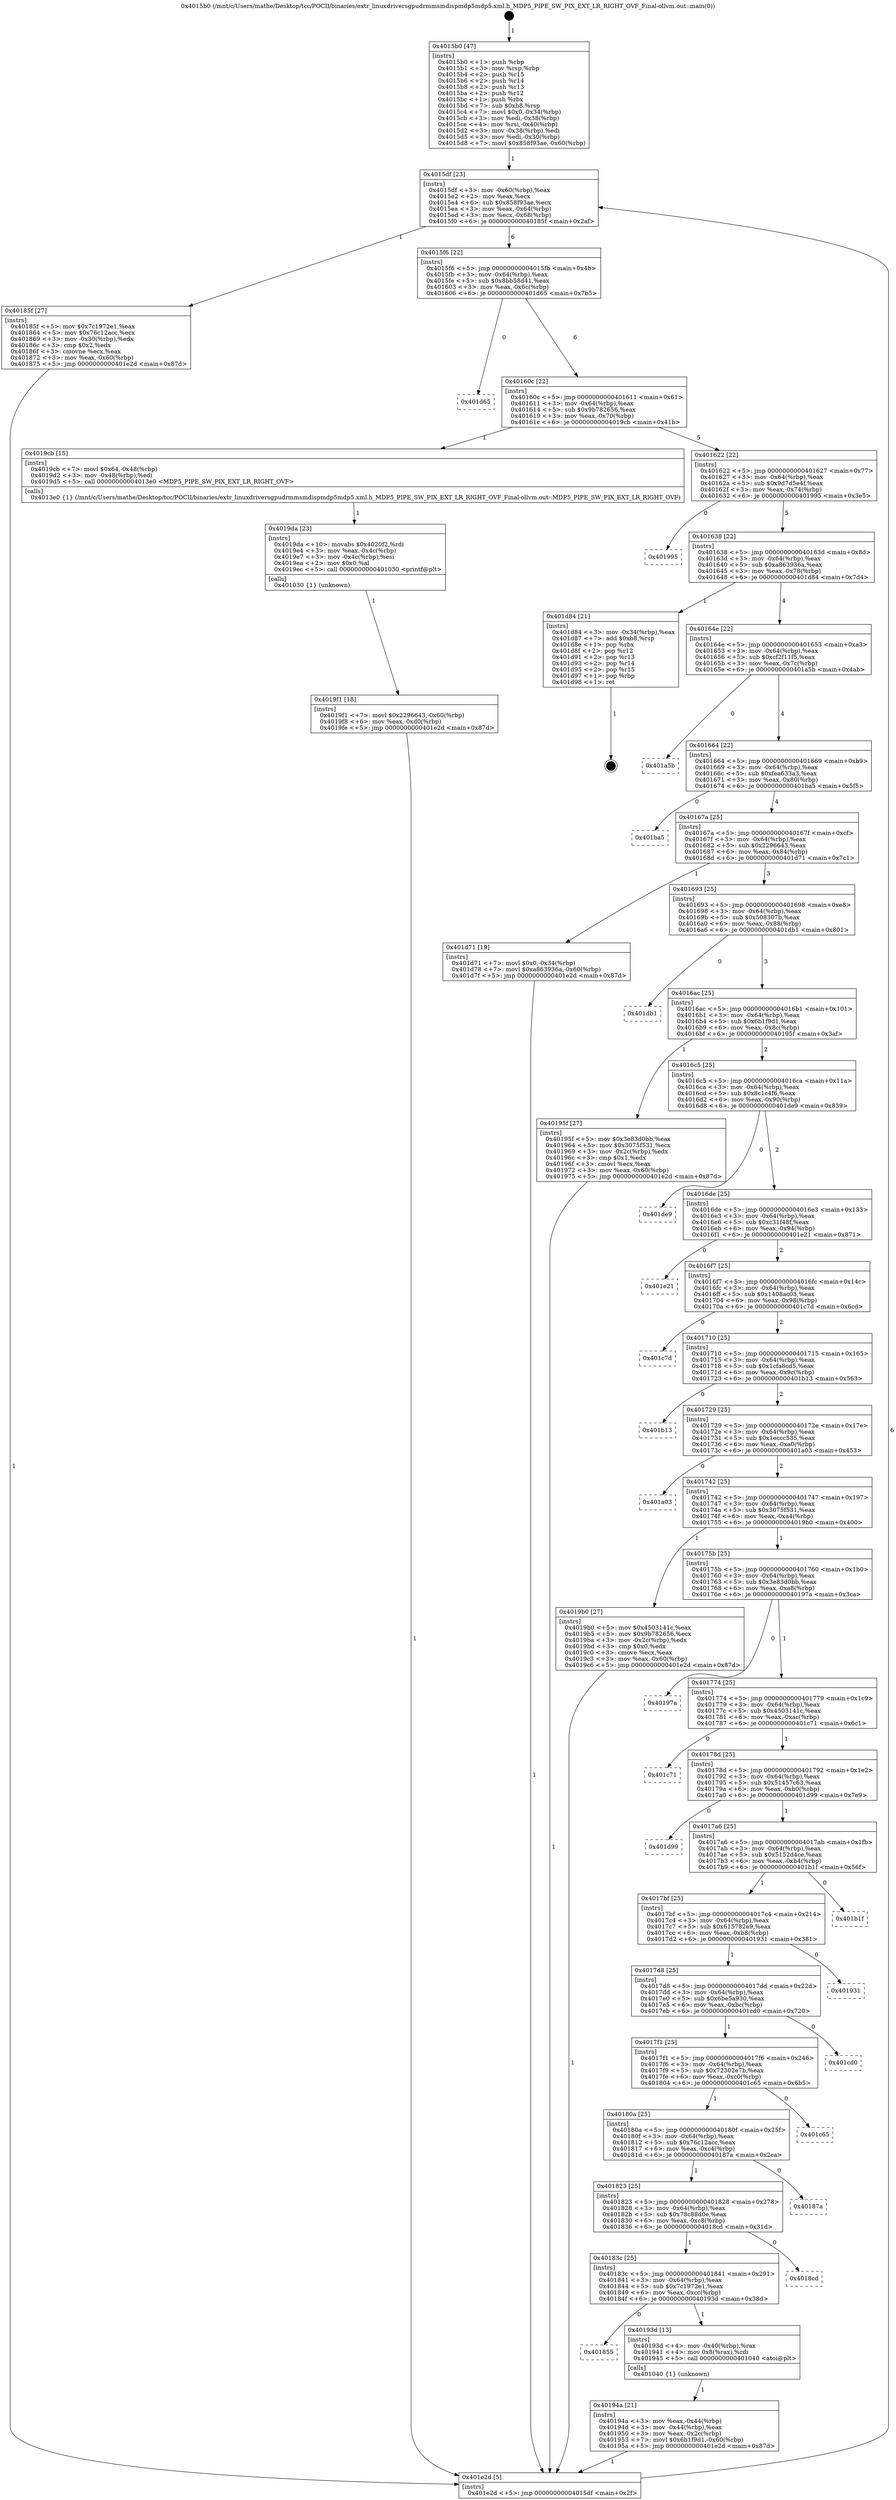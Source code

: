 digraph "0x4015b0" {
  label = "0x4015b0 (/mnt/c/Users/mathe/Desktop/tcc/POCII/binaries/extr_linuxdriversgpudrmmsmdispmdp5mdp5.xml.h_MDP5_PIPE_SW_PIX_EXT_LR_RIGHT_OVF_Final-ollvm.out::main(0))"
  labelloc = "t"
  node[shape=record]

  Entry [label="",width=0.3,height=0.3,shape=circle,fillcolor=black,style=filled]
  "0x4015df" [label="{
     0x4015df [23]\l
     | [instrs]\l
     &nbsp;&nbsp;0x4015df \<+3\>: mov -0x60(%rbp),%eax\l
     &nbsp;&nbsp;0x4015e2 \<+2\>: mov %eax,%ecx\l
     &nbsp;&nbsp;0x4015e4 \<+6\>: sub $0x858f93ae,%ecx\l
     &nbsp;&nbsp;0x4015ea \<+3\>: mov %eax,-0x64(%rbp)\l
     &nbsp;&nbsp;0x4015ed \<+3\>: mov %ecx,-0x68(%rbp)\l
     &nbsp;&nbsp;0x4015f0 \<+6\>: je 000000000040185f \<main+0x2af\>\l
  }"]
  "0x40185f" [label="{
     0x40185f [27]\l
     | [instrs]\l
     &nbsp;&nbsp;0x40185f \<+5\>: mov $0x7c1972e1,%eax\l
     &nbsp;&nbsp;0x401864 \<+5\>: mov $0x76c12acc,%ecx\l
     &nbsp;&nbsp;0x401869 \<+3\>: mov -0x30(%rbp),%edx\l
     &nbsp;&nbsp;0x40186c \<+3\>: cmp $0x2,%edx\l
     &nbsp;&nbsp;0x40186f \<+3\>: cmovne %ecx,%eax\l
     &nbsp;&nbsp;0x401872 \<+3\>: mov %eax,-0x60(%rbp)\l
     &nbsp;&nbsp;0x401875 \<+5\>: jmp 0000000000401e2d \<main+0x87d\>\l
  }"]
  "0x4015f6" [label="{
     0x4015f6 [22]\l
     | [instrs]\l
     &nbsp;&nbsp;0x4015f6 \<+5\>: jmp 00000000004015fb \<main+0x4b\>\l
     &nbsp;&nbsp;0x4015fb \<+3\>: mov -0x64(%rbp),%eax\l
     &nbsp;&nbsp;0x4015fe \<+5\>: sub $0x8bb58d41,%eax\l
     &nbsp;&nbsp;0x401603 \<+3\>: mov %eax,-0x6c(%rbp)\l
     &nbsp;&nbsp;0x401606 \<+6\>: je 0000000000401d65 \<main+0x7b5\>\l
  }"]
  "0x401e2d" [label="{
     0x401e2d [5]\l
     | [instrs]\l
     &nbsp;&nbsp;0x401e2d \<+5\>: jmp 00000000004015df \<main+0x2f\>\l
  }"]
  "0x4015b0" [label="{
     0x4015b0 [47]\l
     | [instrs]\l
     &nbsp;&nbsp;0x4015b0 \<+1\>: push %rbp\l
     &nbsp;&nbsp;0x4015b1 \<+3\>: mov %rsp,%rbp\l
     &nbsp;&nbsp;0x4015b4 \<+2\>: push %r15\l
     &nbsp;&nbsp;0x4015b6 \<+2\>: push %r14\l
     &nbsp;&nbsp;0x4015b8 \<+2\>: push %r13\l
     &nbsp;&nbsp;0x4015ba \<+2\>: push %r12\l
     &nbsp;&nbsp;0x4015bc \<+1\>: push %rbx\l
     &nbsp;&nbsp;0x4015bd \<+7\>: sub $0xb8,%rsp\l
     &nbsp;&nbsp;0x4015c4 \<+7\>: movl $0x0,-0x34(%rbp)\l
     &nbsp;&nbsp;0x4015cb \<+3\>: mov %edi,-0x38(%rbp)\l
     &nbsp;&nbsp;0x4015ce \<+4\>: mov %rsi,-0x40(%rbp)\l
     &nbsp;&nbsp;0x4015d2 \<+3\>: mov -0x38(%rbp),%edi\l
     &nbsp;&nbsp;0x4015d5 \<+3\>: mov %edi,-0x30(%rbp)\l
     &nbsp;&nbsp;0x4015d8 \<+7\>: movl $0x858f93ae,-0x60(%rbp)\l
  }"]
  Exit [label="",width=0.3,height=0.3,shape=circle,fillcolor=black,style=filled,peripheries=2]
  "0x401d65" [label="{
     0x401d65\l
  }", style=dashed]
  "0x40160c" [label="{
     0x40160c [22]\l
     | [instrs]\l
     &nbsp;&nbsp;0x40160c \<+5\>: jmp 0000000000401611 \<main+0x61\>\l
     &nbsp;&nbsp;0x401611 \<+3\>: mov -0x64(%rbp),%eax\l
     &nbsp;&nbsp;0x401614 \<+5\>: sub $0x9b782656,%eax\l
     &nbsp;&nbsp;0x401619 \<+3\>: mov %eax,-0x70(%rbp)\l
     &nbsp;&nbsp;0x40161c \<+6\>: je 00000000004019cb \<main+0x41b\>\l
  }"]
  "0x4019f1" [label="{
     0x4019f1 [18]\l
     | [instrs]\l
     &nbsp;&nbsp;0x4019f1 \<+7\>: movl $0x2296643,-0x60(%rbp)\l
     &nbsp;&nbsp;0x4019f8 \<+6\>: mov %eax,-0xd0(%rbp)\l
     &nbsp;&nbsp;0x4019fe \<+5\>: jmp 0000000000401e2d \<main+0x87d\>\l
  }"]
  "0x4019cb" [label="{
     0x4019cb [15]\l
     | [instrs]\l
     &nbsp;&nbsp;0x4019cb \<+7\>: movl $0x64,-0x48(%rbp)\l
     &nbsp;&nbsp;0x4019d2 \<+3\>: mov -0x48(%rbp),%edi\l
     &nbsp;&nbsp;0x4019d5 \<+5\>: call 00000000004013e0 \<MDP5_PIPE_SW_PIX_EXT_LR_RIGHT_OVF\>\l
     | [calls]\l
     &nbsp;&nbsp;0x4013e0 \{1\} (/mnt/c/Users/mathe/Desktop/tcc/POCII/binaries/extr_linuxdriversgpudrmmsmdispmdp5mdp5.xml.h_MDP5_PIPE_SW_PIX_EXT_LR_RIGHT_OVF_Final-ollvm.out::MDP5_PIPE_SW_PIX_EXT_LR_RIGHT_OVF)\l
  }"]
  "0x401622" [label="{
     0x401622 [22]\l
     | [instrs]\l
     &nbsp;&nbsp;0x401622 \<+5\>: jmp 0000000000401627 \<main+0x77\>\l
     &nbsp;&nbsp;0x401627 \<+3\>: mov -0x64(%rbp),%eax\l
     &nbsp;&nbsp;0x40162a \<+5\>: sub $0x9d7d5e4f,%eax\l
     &nbsp;&nbsp;0x40162f \<+3\>: mov %eax,-0x74(%rbp)\l
     &nbsp;&nbsp;0x401632 \<+6\>: je 0000000000401995 \<main+0x3e5\>\l
  }"]
  "0x4019da" [label="{
     0x4019da [23]\l
     | [instrs]\l
     &nbsp;&nbsp;0x4019da \<+10\>: movabs $0x4020f2,%rdi\l
     &nbsp;&nbsp;0x4019e4 \<+3\>: mov %eax,-0x4c(%rbp)\l
     &nbsp;&nbsp;0x4019e7 \<+3\>: mov -0x4c(%rbp),%esi\l
     &nbsp;&nbsp;0x4019ea \<+2\>: mov $0x0,%al\l
     &nbsp;&nbsp;0x4019ec \<+5\>: call 0000000000401030 \<printf@plt\>\l
     | [calls]\l
     &nbsp;&nbsp;0x401030 \{1\} (unknown)\l
  }"]
  "0x401995" [label="{
     0x401995\l
  }", style=dashed]
  "0x401638" [label="{
     0x401638 [22]\l
     | [instrs]\l
     &nbsp;&nbsp;0x401638 \<+5\>: jmp 000000000040163d \<main+0x8d\>\l
     &nbsp;&nbsp;0x40163d \<+3\>: mov -0x64(%rbp),%eax\l
     &nbsp;&nbsp;0x401640 \<+5\>: sub $0xa863936a,%eax\l
     &nbsp;&nbsp;0x401645 \<+3\>: mov %eax,-0x78(%rbp)\l
     &nbsp;&nbsp;0x401648 \<+6\>: je 0000000000401d84 \<main+0x7d4\>\l
  }"]
  "0x40194a" [label="{
     0x40194a [21]\l
     | [instrs]\l
     &nbsp;&nbsp;0x40194a \<+3\>: mov %eax,-0x44(%rbp)\l
     &nbsp;&nbsp;0x40194d \<+3\>: mov -0x44(%rbp),%eax\l
     &nbsp;&nbsp;0x401950 \<+3\>: mov %eax,-0x2c(%rbp)\l
     &nbsp;&nbsp;0x401953 \<+7\>: movl $0x6b1f9d1,-0x60(%rbp)\l
     &nbsp;&nbsp;0x40195a \<+5\>: jmp 0000000000401e2d \<main+0x87d\>\l
  }"]
  "0x401d84" [label="{
     0x401d84 [21]\l
     | [instrs]\l
     &nbsp;&nbsp;0x401d84 \<+3\>: mov -0x34(%rbp),%eax\l
     &nbsp;&nbsp;0x401d87 \<+7\>: add $0xb8,%rsp\l
     &nbsp;&nbsp;0x401d8e \<+1\>: pop %rbx\l
     &nbsp;&nbsp;0x401d8f \<+2\>: pop %r12\l
     &nbsp;&nbsp;0x401d91 \<+2\>: pop %r13\l
     &nbsp;&nbsp;0x401d93 \<+2\>: pop %r14\l
     &nbsp;&nbsp;0x401d95 \<+2\>: pop %r15\l
     &nbsp;&nbsp;0x401d97 \<+1\>: pop %rbp\l
     &nbsp;&nbsp;0x401d98 \<+1\>: ret\l
  }"]
  "0x40164e" [label="{
     0x40164e [22]\l
     | [instrs]\l
     &nbsp;&nbsp;0x40164e \<+5\>: jmp 0000000000401653 \<main+0xa3\>\l
     &nbsp;&nbsp;0x401653 \<+3\>: mov -0x64(%rbp),%eax\l
     &nbsp;&nbsp;0x401656 \<+5\>: sub $0xcf2f11f5,%eax\l
     &nbsp;&nbsp;0x40165b \<+3\>: mov %eax,-0x7c(%rbp)\l
     &nbsp;&nbsp;0x40165e \<+6\>: je 0000000000401a5b \<main+0x4ab\>\l
  }"]
  "0x401855" [label="{
     0x401855\l
  }", style=dashed]
  "0x401a5b" [label="{
     0x401a5b\l
  }", style=dashed]
  "0x401664" [label="{
     0x401664 [22]\l
     | [instrs]\l
     &nbsp;&nbsp;0x401664 \<+5\>: jmp 0000000000401669 \<main+0xb9\>\l
     &nbsp;&nbsp;0x401669 \<+3\>: mov -0x64(%rbp),%eax\l
     &nbsp;&nbsp;0x40166c \<+5\>: sub $0xfea633a3,%eax\l
     &nbsp;&nbsp;0x401671 \<+3\>: mov %eax,-0x80(%rbp)\l
     &nbsp;&nbsp;0x401674 \<+6\>: je 0000000000401ba5 \<main+0x5f5\>\l
  }"]
  "0x40193d" [label="{
     0x40193d [13]\l
     | [instrs]\l
     &nbsp;&nbsp;0x40193d \<+4\>: mov -0x40(%rbp),%rax\l
     &nbsp;&nbsp;0x401941 \<+4\>: mov 0x8(%rax),%rdi\l
     &nbsp;&nbsp;0x401945 \<+5\>: call 0000000000401040 \<atoi@plt\>\l
     | [calls]\l
     &nbsp;&nbsp;0x401040 \{1\} (unknown)\l
  }"]
  "0x401ba5" [label="{
     0x401ba5\l
  }", style=dashed]
  "0x40167a" [label="{
     0x40167a [25]\l
     | [instrs]\l
     &nbsp;&nbsp;0x40167a \<+5\>: jmp 000000000040167f \<main+0xcf\>\l
     &nbsp;&nbsp;0x40167f \<+3\>: mov -0x64(%rbp),%eax\l
     &nbsp;&nbsp;0x401682 \<+5\>: sub $0x2296643,%eax\l
     &nbsp;&nbsp;0x401687 \<+6\>: mov %eax,-0x84(%rbp)\l
     &nbsp;&nbsp;0x40168d \<+6\>: je 0000000000401d71 \<main+0x7c1\>\l
  }"]
  "0x40183c" [label="{
     0x40183c [25]\l
     | [instrs]\l
     &nbsp;&nbsp;0x40183c \<+5\>: jmp 0000000000401841 \<main+0x291\>\l
     &nbsp;&nbsp;0x401841 \<+3\>: mov -0x64(%rbp),%eax\l
     &nbsp;&nbsp;0x401844 \<+5\>: sub $0x7c1972e1,%eax\l
     &nbsp;&nbsp;0x401849 \<+6\>: mov %eax,-0xcc(%rbp)\l
     &nbsp;&nbsp;0x40184f \<+6\>: je 000000000040193d \<main+0x38d\>\l
  }"]
  "0x401d71" [label="{
     0x401d71 [19]\l
     | [instrs]\l
     &nbsp;&nbsp;0x401d71 \<+7\>: movl $0x0,-0x34(%rbp)\l
     &nbsp;&nbsp;0x401d78 \<+7\>: movl $0xa863936a,-0x60(%rbp)\l
     &nbsp;&nbsp;0x401d7f \<+5\>: jmp 0000000000401e2d \<main+0x87d\>\l
  }"]
  "0x401693" [label="{
     0x401693 [25]\l
     | [instrs]\l
     &nbsp;&nbsp;0x401693 \<+5\>: jmp 0000000000401698 \<main+0xe8\>\l
     &nbsp;&nbsp;0x401698 \<+3\>: mov -0x64(%rbp),%eax\l
     &nbsp;&nbsp;0x40169b \<+5\>: sub $0x508307b,%eax\l
     &nbsp;&nbsp;0x4016a0 \<+6\>: mov %eax,-0x88(%rbp)\l
     &nbsp;&nbsp;0x4016a6 \<+6\>: je 0000000000401db1 \<main+0x801\>\l
  }"]
  "0x4018cd" [label="{
     0x4018cd\l
  }", style=dashed]
  "0x401db1" [label="{
     0x401db1\l
  }", style=dashed]
  "0x4016ac" [label="{
     0x4016ac [25]\l
     | [instrs]\l
     &nbsp;&nbsp;0x4016ac \<+5\>: jmp 00000000004016b1 \<main+0x101\>\l
     &nbsp;&nbsp;0x4016b1 \<+3\>: mov -0x64(%rbp),%eax\l
     &nbsp;&nbsp;0x4016b4 \<+5\>: sub $0x6b1f9d1,%eax\l
     &nbsp;&nbsp;0x4016b9 \<+6\>: mov %eax,-0x8c(%rbp)\l
     &nbsp;&nbsp;0x4016bf \<+6\>: je 000000000040195f \<main+0x3af\>\l
  }"]
  "0x401823" [label="{
     0x401823 [25]\l
     | [instrs]\l
     &nbsp;&nbsp;0x401823 \<+5\>: jmp 0000000000401828 \<main+0x278\>\l
     &nbsp;&nbsp;0x401828 \<+3\>: mov -0x64(%rbp),%eax\l
     &nbsp;&nbsp;0x40182b \<+5\>: sub $0x78c88d0e,%eax\l
     &nbsp;&nbsp;0x401830 \<+6\>: mov %eax,-0xc8(%rbp)\l
     &nbsp;&nbsp;0x401836 \<+6\>: je 00000000004018cd \<main+0x31d\>\l
  }"]
  "0x40195f" [label="{
     0x40195f [27]\l
     | [instrs]\l
     &nbsp;&nbsp;0x40195f \<+5\>: mov $0x3e83d0bb,%eax\l
     &nbsp;&nbsp;0x401964 \<+5\>: mov $0x3075f531,%ecx\l
     &nbsp;&nbsp;0x401969 \<+3\>: mov -0x2c(%rbp),%edx\l
     &nbsp;&nbsp;0x40196c \<+3\>: cmp $0x1,%edx\l
     &nbsp;&nbsp;0x40196f \<+3\>: cmovl %ecx,%eax\l
     &nbsp;&nbsp;0x401972 \<+3\>: mov %eax,-0x60(%rbp)\l
     &nbsp;&nbsp;0x401975 \<+5\>: jmp 0000000000401e2d \<main+0x87d\>\l
  }"]
  "0x4016c5" [label="{
     0x4016c5 [25]\l
     | [instrs]\l
     &nbsp;&nbsp;0x4016c5 \<+5\>: jmp 00000000004016ca \<main+0x11a\>\l
     &nbsp;&nbsp;0x4016ca \<+3\>: mov -0x64(%rbp),%eax\l
     &nbsp;&nbsp;0x4016cd \<+5\>: sub $0x8c1c4f6,%eax\l
     &nbsp;&nbsp;0x4016d2 \<+6\>: mov %eax,-0x90(%rbp)\l
     &nbsp;&nbsp;0x4016d8 \<+6\>: je 0000000000401de9 \<main+0x839\>\l
  }"]
  "0x40187a" [label="{
     0x40187a\l
  }", style=dashed]
  "0x401de9" [label="{
     0x401de9\l
  }", style=dashed]
  "0x4016de" [label="{
     0x4016de [25]\l
     | [instrs]\l
     &nbsp;&nbsp;0x4016de \<+5\>: jmp 00000000004016e3 \<main+0x133\>\l
     &nbsp;&nbsp;0x4016e3 \<+3\>: mov -0x64(%rbp),%eax\l
     &nbsp;&nbsp;0x4016e6 \<+5\>: sub $0xc31f48f,%eax\l
     &nbsp;&nbsp;0x4016eb \<+6\>: mov %eax,-0x94(%rbp)\l
     &nbsp;&nbsp;0x4016f1 \<+6\>: je 0000000000401e21 \<main+0x871\>\l
  }"]
  "0x40180a" [label="{
     0x40180a [25]\l
     | [instrs]\l
     &nbsp;&nbsp;0x40180a \<+5\>: jmp 000000000040180f \<main+0x25f\>\l
     &nbsp;&nbsp;0x40180f \<+3\>: mov -0x64(%rbp),%eax\l
     &nbsp;&nbsp;0x401812 \<+5\>: sub $0x76c12acc,%eax\l
     &nbsp;&nbsp;0x401817 \<+6\>: mov %eax,-0xc4(%rbp)\l
     &nbsp;&nbsp;0x40181d \<+6\>: je 000000000040187a \<main+0x2ca\>\l
  }"]
  "0x401e21" [label="{
     0x401e21\l
  }", style=dashed]
  "0x4016f7" [label="{
     0x4016f7 [25]\l
     | [instrs]\l
     &nbsp;&nbsp;0x4016f7 \<+5\>: jmp 00000000004016fc \<main+0x14c\>\l
     &nbsp;&nbsp;0x4016fc \<+3\>: mov -0x64(%rbp),%eax\l
     &nbsp;&nbsp;0x4016ff \<+5\>: sub $0x1408ac03,%eax\l
     &nbsp;&nbsp;0x401704 \<+6\>: mov %eax,-0x98(%rbp)\l
     &nbsp;&nbsp;0x40170a \<+6\>: je 0000000000401c7d \<main+0x6cd\>\l
  }"]
  "0x401c65" [label="{
     0x401c65\l
  }", style=dashed]
  "0x401c7d" [label="{
     0x401c7d\l
  }", style=dashed]
  "0x401710" [label="{
     0x401710 [25]\l
     | [instrs]\l
     &nbsp;&nbsp;0x401710 \<+5\>: jmp 0000000000401715 \<main+0x165\>\l
     &nbsp;&nbsp;0x401715 \<+3\>: mov -0x64(%rbp),%eax\l
     &nbsp;&nbsp;0x401718 \<+5\>: sub $0x1cfa8cd5,%eax\l
     &nbsp;&nbsp;0x40171d \<+6\>: mov %eax,-0x9c(%rbp)\l
     &nbsp;&nbsp;0x401723 \<+6\>: je 0000000000401b13 \<main+0x563\>\l
  }"]
  "0x4017f1" [label="{
     0x4017f1 [25]\l
     | [instrs]\l
     &nbsp;&nbsp;0x4017f1 \<+5\>: jmp 00000000004017f6 \<main+0x246\>\l
     &nbsp;&nbsp;0x4017f6 \<+3\>: mov -0x64(%rbp),%eax\l
     &nbsp;&nbsp;0x4017f9 \<+5\>: sub $0x72302e7b,%eax\l
     &nbsp;&nbsp;0x4017fe \<+6\>: mov %eax,-0xc0(%rbp)\l
     &nbsp;&nbsp;0x401804 \<+6\>: je 0000000000401c65 \<main+0x6b5\>\l
  }"]
  "0x401b13" [label="{
     0x401b13\l
  }", style=dashed]
  "0x401729" [label="{
     0x401729 [25]\l
     | [instrs]\l
     &nbsp;&nbsp;0x401729 \<+5\>: jmp 000000000040172e \<main+0x17e\>\l
     &nbsp;&nbsp;0x40172e \<+3\>: mov -0x64(%rbp),%eax\l
     &nbsp;&nbsp;0x401731 \<+5\>: sub $0x1eccc535,%eax\l
     &nbsp;&nbsp;0x401736 \<+6\>: mov %eax,-0xa0(%rbp)\l
     &nbsp;&nbsp;0x40173c \<+6\>: je 0000000000401a03 \<main+0x453\>\l
  }"]
  "0x401cd0" [label="{
     0x401cd0\l
  }", style=dashed]
  "0x401a03" [label="{
     0x401a03\l
  }", style=dashed]
  "0x401742" [label="{
     0x401742 [25]\l
     | [instrs]\l
     &nbsp;&nbsp;0x401742 \<+5\>: jmp 0000000000401747 \<main+0x197\>\l
     &nbsp;&nbsp;0x401747 \<+3\>: mov -0x64(%rbp),%eax\l
     &nbsp;&nbsp;0x40174a \<+5\>: sub $0x3075f531,%eax\l
     &nbsp;&nbsp;0x40174f \<+6\>: mov %eax,-0xa4(%rbp)\l
     &nbsp;&nbsp;0x401755 \<+6\>: je 00000000004019b0 \<main+0x400\>\l
  }"]
  "0x4017d8" [label="{
     0x4017d8 [25]\l
     | [instrs]\l
     &nbsp;&nbsp;0x4017d8 \<+5\>: jmp 00000000004017dd \<main+0x22d\>\l
     &nbsp;&nbsp;0x4017dd \<+3\>: mov -0x64(%rbp),%eax\l
     &nbsp;&nbsp;0x4017e0 \<+5\>: sub $0x6be5a930,%eax\l
     &nbsp;&nbsp;0x4017e5 \<+6\>: mov %eax,-0xbc(%rbp)\l
     &nbsp;&nbsp;0x4017eb \<+6\>: je 0000000000401cd0 \<main+0x720\>\l
  }"]
  "0x4019b0" [label="{
     0x4019b0 [27]\l
     | [instrs]\l
     &nbsp;&nbsp;0x4019b0 \<+5\>: mov $0x4503141c,%eax\l
     &nbsp;&nbsp;0x4019b5 \<+5\>: mov $0x9b782656,%ecx\l
     &nbsp;&nbsp;0x4019ba \<+3\>: mov -0x2c(%rbp),%edx\l
     &nbsp;&nbsp;0x4019bd \<+3\>: cmp $0x0,%edx\l
     &nbsp;&nbsp;0x4019c0 \<+3\>: cmove %ecx,%eax\l
     &nbsp;&nbsp;0x4019c3 \<+3\>: mov %eax,-0x60(%rbp)\l
     &nbsp;&nbsp;0x4019c6 \<+5\>: jmp 0000000000401e2d \<main+0x87d\>\l
  }"]
  "0x40175b" [label="{
     0x40175b [25]\l
     | [instrs]\l
     &nbsp;&nbsp;0x40175b \<+5\>: jmp 0000000000401760 \<main+0x1b0\>\l
     &nbsp;&nbsp;0x401760 \<+3\>: mov -0x64(%rbp),%eax\l
     &nbsp;&nbsp;0x401763 \<+5\>: sub $0x3e83d0bb,%eax\l
     &nbsp;&nbsp;0x401768 \<+6\>: mov %eax,-0xa8(%rbp)\l
     &nbsp;&nbsp;0x40176e \<+6\>: je 000000000040197a \<main+0x3ca\>\l
  }"]
  "0x401931" [label="{
     0x401931\l
  }", style=dashed]
  "0x40197a" [label="{
     0x40197a\l
  }", style=dashed]
  "0x401774" [label="{
     0x401774 [25]\l
     | [instrs]\l
     &nbsp;&nbsp;0x401774 \<+5\>: jmp 0000000000401779 \<main+0x1c9\>\l
     &nbsp;&nbsp;0x401779 \<+3\>: mov -0x64(%rbp),%eax\l
     &nbsp;&nbsp;0x40177c \<+5\>: sub $0x4503141c,%eax\l
     &nbsp;&nbsp;0x401781 \<+6\>: mov %eax,-0xac(%rbp)\l
     &nbsp;&nbsp;0x401787 \<+6\>: je 0000000000401c71 \<main+0x6c1\>\l
  }"]
  "0x4017bf" [label="{
     0x4017bf [25]\l
     | [instrs]\l
     &nbsp;&nbsp;0x4017bf \<+5\>: jmp 00000000004017c4 \<main+0x214\>\l
     &nbsp;&nbsp;0x4017c4 \<+3\>: mov -0x64(%rbp),%eax\l
     &nbsp;&nbsp;0x4017c7 \<+5\>: sub $0x615782e9,%eax\l
     &nbsp;&nbsp;0x4017cc \<+6\>: mov %eax,-0xb8(%rbp)\l
     &nbsp;&nbsp;0x4017d2 \<+6\>: je 0000000000401931 \<main+0x381\>\l
  }"]
  "0x401c71" [label="{
     0x401c71\l
  }", style=dashed]
  "0x40178d" [label="{
     0x40178d [25]\l
     | [instrs]\l
     &nbsp;&nbsp;0x40178d \<+5\>: jmp 0000000000401792 \<main+0x1e2\>\l
     &nbsp;&nbsp;0x401792 \<+3\>: mov -0x64(%rbp),%eax\l
     &nbsp;&nbsp;0x401795 \<+5\>: sub $0x51457c63,%eax\l
     &nbsp;&nbsp;0x40179a \<+6\>: mov %eax,-0xb0(%rbp)\l
     &nbsp;&nbsp;0x4017a0 \<+6\>: je 0000000000401d99 \<main+0x7e9\>\l
  }"]
  "0x401b1f" [label="{
     0x401b1f\l
  }", style=dashed]
  "0x401d99" [label="{
     0x401d99\l
  }", style=dashed]
  "0x4017a6" [label="{
     0x4017a6 [25]\l
     | [instrs]\l
     &nbsp;&nbsp;0x4017a6 \<+5\>: jmp 00000000004017ab \<main+0x1fb\>\l
     &nbsp;&nbsp;0x4017ab \<+3\>: mov -0x64(%rbp),%eax\l
     &nbsp;&nbsp;0x4017ae \<+5\>: sub $0x5152d4ce,%eax\l
     &nbsp;&nbsp;0x4017b3 \<+6\>: mov %eax,-0xb4(%rbp)\l
     &nbsp;&nbsp;0x4017b9 \<+6\>: je 0000000000401b1f \<main+0x56f\>\l
  }"]
  Entry -> "0x4015b0" [label=" 1"]
  "0x4015df" -> "0x40185f" [label=" 1"]
  "0x4015df" -> "0x4015f6" [label=" 6"]
  "0x40185f" -> "0x401e2d" [label=" 1"]
  "0x4015b0" -> "0x4015df" [label=" 1"]
  "0x401e2d" -> "0x4015df" [label=" 6"]
  "0x401d84" -> Exit [label=" 1"]
  "0x4015f6" -> "0x401d65" [label=" 0"]
  "0x4015f6" -> "0x40160c" [label=" 6"]
  "0x401d71" -> "0x401e2d" [label=" 1"]
  "0x40160c" -> "0x4019cb" [label=" 1"]
  "0x40160c" -> "0x401622" [label=" 5"]
  "0x4019f1" -> "0x401e2d" [label=" 1"]
  "0x401622" -> "0x401995" [label=" 0"]
  "0x401622" -> "0x401638" [label=" 5"]
  "0x4019da" -> "0x4019f1" [label=" 1"]
  "0x401638" -> "0x401d84" [label=" 1"]
  "0x401638" -> "0x40164e" [label=" 4"]
  "0x4019cb" -> "0x4019da" [label=" 1"]
  "0x40164e" -> "0x401a5b" [label=" 0"]
  "0x40164e" -> "0x401664" [label=" 4"]
  "0x4019b0" -> "0x401e2d" [label=" 1"]
  "0x401664" -> "0x401ba5" [label=" 0"]
  "0x401664" -> "0x40167a" [label=" 4"]
  "0x40195f" -> "0x401e2d" [label=" 1"]
  "0x40167a" -> "0x401d71" [label=" 1"]
  "0x40167a" -> "0x401693" [label=" 3"]
  "0x40193d" -> "0x40194a" [label=" 1"]
  "0x401693" -> "0x401db1" [label=" 0"]
  "0x401693" -> "0x4016ac" [label=" 3"]
  "0x40183c" -> "0x401855" [label=" 0"]
  "0x4016ac" -> "0x40195f" [label=" 1"]
  "0x4016ac" -> "0x4016c5" [label=" 2"]
  "0x40194a" -> "0x401e2d" [label=" 1"]
  "0x4016c5" -> "0x401de9" [label=" 0"]
  "0x4016c5" -> "0x4016de" [label=" 2"]
  "0x401823" -> "0x40183c" [label=" 1"]
  "0x4016de" -> "0x401e21" [label=" 0"]
  "0x4016de" -> "0x4016f7" [label=" 2"]
  "0x40183c" -> "0x40193d" [label=" 1"]
  "0x4016f7" -> "0x401c7d" [label=" 0"]
  "0x4016f7" -> "0x401710" [label=" 2"]
  "0x40180a" -> "0x401823" [label=" 1"]
  "0x401710" -> "0x401b13" [label=" 0"]
  "0x401710" -> "0x401729" [label=" 2"]
  "0x401823" -> "0x4018cd" [label=" 0"]
  "0x401729" -> "0x401a03" [label=" 0"]
  "0x401729" -> "0x401742" [label=" 2"]
  "0x4017f1" -> "0x40180a" [label=" 1"]
  "0x401742" -> "0x4019b0" [label=" 1"]
  "0x401742" -> "0x40175b" [label=" 1"]
  "0x40180a" -> "0x40187a" [label=" 0"]
  "0x40175b" -> "0x40197a" [label=" 0"]
  "0x40175b" -> "0x401774" [label=" 1"]
  "0x4017d8" -> "0x4017f1" [label=" 1"]
  "0x401774" -> "0x401c71" [label=" 0"]
  "0x401774" -> "0x40178d" [label=" 1"]
  "0x4017f1" -> "0x401c65" [label=" 0"]
  "0x40178d" -> "0x401d99" [label=" 0"]
  "0x40178d" -> "0x4017a6" [label=" 1"]
  "0x4017bf" -> "0x4017d8" [label=" 1"]
  "0x4017a6" -> "0x401b1f" [label=" 0"]
  "0x4017a6" -> "0x4017bf" [label=" 1"]
  "0x4017d8" -> "0x401cd0" [label=" 0"]
  "0x4017bf" -> "0x401931" [label=" 0"]
}
